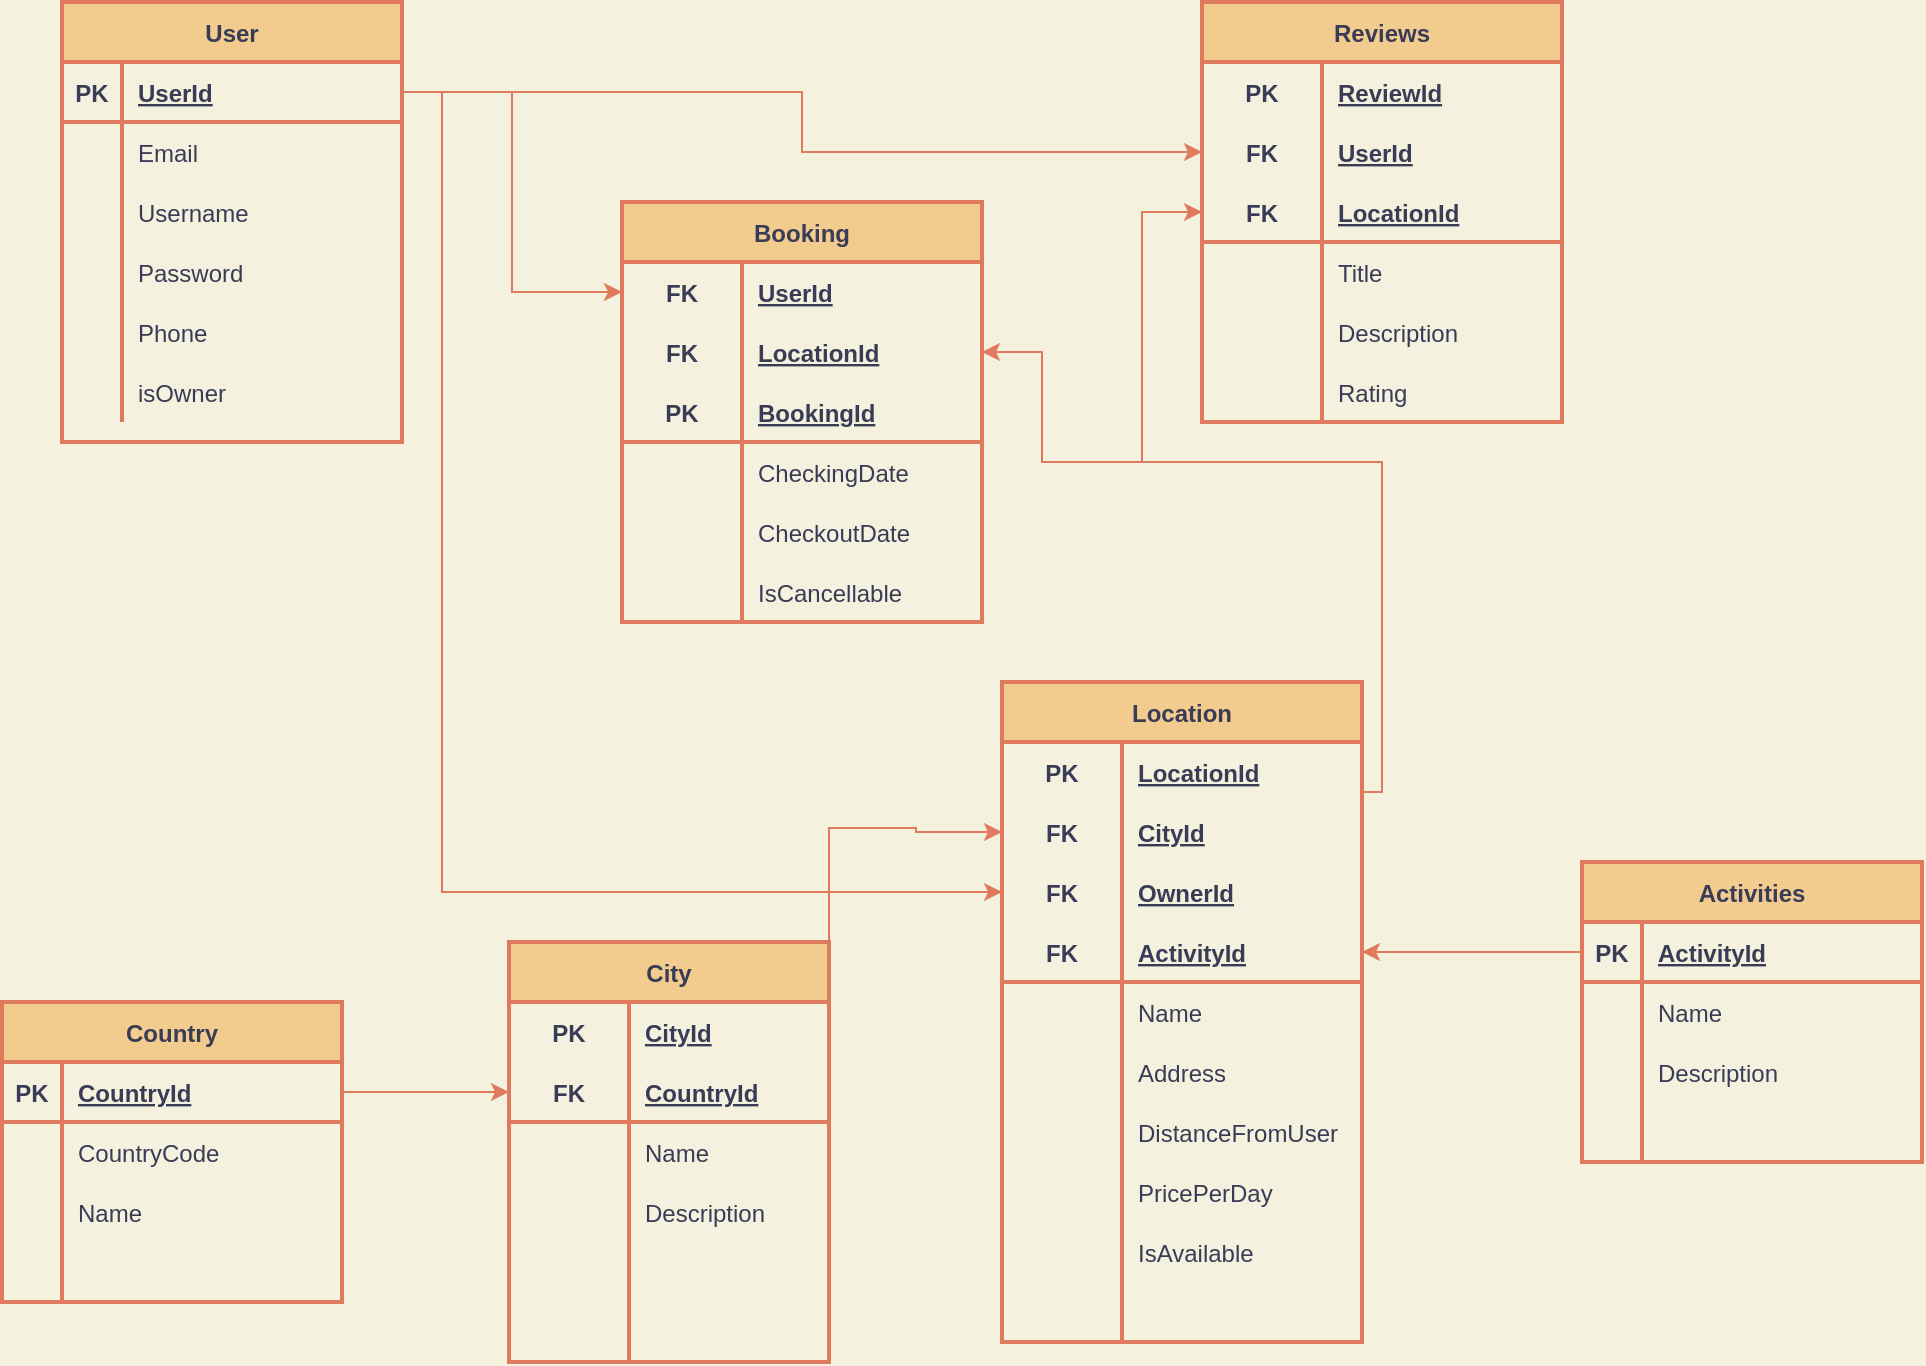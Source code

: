 <mxfile version="15.5.5" type="device"><diagram id="id-SJGSAGJhSL2EwrTsY" name="Page-1"><mxGraphModel dx="1865" dy="521" grid="1" gridSize="10" guides="1" tooltips="1" connect="1" arrows="1" fold="1" page="1" pageScale="1" pageWidth="827" pageHeight="1169" background="#F4F1DE" math="0" shadow="0"><root><mxCell id="0"/><mxCell id="1" parent="0"/><mxCell id="Z9u2jN-iR0wAuzGRjnou-183" style="edgeStyle=orthogonalEdgeStyle;rounded=0;orthogonalLoop=1;jettySize=auto;html=1;entryX=0;entryY=0.5;entryDx=0;entryDy=0;exitX=1;exitY=0.5;exitDx=0;exitDy=0;strokeColor=#E07A5F;fontColor=#393C56;labelBackgroundColor=#F4F1DE;" parent="1" source="Z9u2jN-iR0wAuzGRjnou-19" target="Z9u2jN-iR0wAuzGRjnou-35" edge="1"><mxGeometry relative="1" as="geometry"><Array as="points"><mxPoint x="400" y="85"/><mxPoint x="400" y="115"/></Array></mxGeometry></mxCell><mxCell id="Z9u2jN-iR0wAuzGRjnou-18" value="User" style="shape=table;startSize=30;container=1;collapsible=1;childLayout=tableLayout;fixedRows=1;rowLines=0;fontStyle=1;align=center;resizeLast=1;strokeColor=#E07A5F;strokeWidth=2;fillColor=#F2CC8F;fontColor=#393C56;" parent="1" vertex="1"><mxGeometry x="30" y="40" width="170" height="220" as="geometry"/></mxCell><mxCell id="Z9u2jN-iR0wAuzGRjnou-19" value="" style="shape=partialRectangle;collapsible=0;dropTarget=0;pointerEvents=0;fillColor=none;top=0;left=0;bottom=1;right=0;points=[[0,0.5],[1,0.5]];portConstraint=eastwest;strokeColor=#E07A5F;strokeWidth=2;fontColor=#393C56;" parent="Z9u2jN-iR0wAuzGRjnou-18" vertex="1"><mxGeometry y="30" width="170" height="30" as="geometry"/></mxCell><mxCell id="Z9u2jN-iR0wAuzGRjnou-20" value="PK" style="shape=partialRectangle;connectable=0;fillColor=none;top=0;left=0;bottom=0;right=0;fontStyle=1;overflow=hidden;strokeColor=#E07A5F;strokeWidth=2;fontColor=#393C56;" parent="Z9u2jN-iR0wAuzGRjnou-19" vertex="1"><mxGeometry width="30" height="30" as="geometry"><mxRectangle width="30" height="30" as="alternateBounds"/></mxGeometry></mxCell><mxCell id="Z9u2jN-iR0wAuzGRjnou-21" value="UserId" style="shape=partialRectangle;connectable=0;fillColor=none;top=0;left=0;bottom=0;right=0;align=left;spacingLeft=6;fontStyle=5;overflow=hidden;strokeColor=#E07A5F;strokeWidth=2;fontColor=#393C56;" parent="Z9u2jN-iR0wAuzGRjnou-19" vertex="1"><mxGeometry x="30" width="140" height="30" as="geometry"><mxRectangle width="140" height="30" as="alternateBounds"/></mxGeometry></mxCell><mxCell id="Z9u2jN-iR0wAuzGRjnou-22" value="" style="shape=partialRectangle;collapsible=0;dropTarget=0;pointerEvents=0;fillColor=none;top=0;left=0;bottom=0;right=0;points=[[0,0.5],[1,0.5]];portConstraint=eastwest;strokeColor=#E07A5F;strokeWidth=2;fontColor=#393C56;" parent="Z9u2jN-iR0wAuzGRjnou-18" vertex="1"><mxGeometry y="60" width="170" height="30" as="geometry"/></mxCell><mxCell id="Z9u2jN-iR0wAuzGRjnou-23" value="" style="shape=partialRectangle;connectable=0;fillColor=none;top=0;left=0;bottom=0;right=0;editable=1;overflow=hidden;strokeColor=#E07A5F;strokeWidth=2;fontColor=#393C56;" parent="Z9u2jN-iR0wAuzGRjnou-22" vertex="1"><mxGeometry width="30" height="30" as="geometry"><mxRectangle width="30" height="30" as="alternateBounds"/></mxGeometry></mxCell><mxCell id="Z9u2jN-iR0wAuzGRjnou-24" value="Email" style="shape=partialRectangle;connectable=0;fillColor=none;top=0;left=0;bottom=0;right=0;align=left;spacingLeft=6;overflow=hidden;strokeColor=#E07A5F;strokeWidth=2;fontColor=#393C56;" parent="Z9u2jN-iR0wAuzGRjnou-22" vertex="1"><mxGeometry x="30" width="140" height="30" as="geometry"><mxRectangle width="140" height="30" as="alternateBounds"/></mxGeometry></mxCell><mxCell id="Z9u2jN-iR0wAuzGRjnou-25" value="" style="shape=partialRectangle;collapsible=0;dropTarget=0;pointerEvents=0;fillColor=none;top=0;left=0;bottom=0;right=0;points=[[0,0.5],[1,0.5]];portConstraint=eastwest;strokeColor=#E07A5F;strokeWidth=2;fontColor=#393C56;" parent="Z9u2jN-iR0wAuzGRjnou-18" vertex="1"><mxGeometry y="90" width="170" height="30" as="geometry"/></mxCell><mxCell id="Z9u2jN-iR0wAuzGRjnou-26" value="" style="shape=partialRectangle;connectable=0;fillColor=none;top=0;left=0;bottom=0;right=0;editable=1;overflow=hidden;strokeColor=#E07A5F;strokeWidth=2;fontColor=#393C56;" parent="Z9u2jN-iR0wAuzGRjnou-25" vertex="1"><mxGeometry width="30" height="30" as="geometry"><mxRectangle width="30" height="30" as="alternateBounds"/></mxGeometry></mxCell><mxCell id="Z9u2jN-iR0wAuzGRjnou-27" value="Username" style="shape=partialRectangle;connectable=0;fillColor=none;top=0;left=0;bottom=0;right=0;align=left;spacingLeft=6;overflow=hidden;strokeColor=#E07A5F;strokeWidth=2;fontColor=#393C56;" parent="Z9u2jN-iR0wAuzGRjnou-25" vertex="1"><mxGeometry x="30" width="140" height="30" as="geometry"><mxRectangle width="140" height="30" as="alternateBounds"/></mxGeometry></mxCell><mxCell id="Z9u2jN-iR0wAuzGRjnou-28" value="" style="shape=partialRectangle;collapsible=0;dropTarget=0;pointerEvents=0;fillColor=none;top=0;left=0;bottom=0;right=0;points=[[0,0.5],[1,0.5]];portConstraint=eastwest;strokeColor=#E07A5F;strokeWidth=2;fontColor=#393C56;" parent="Z9u2jN-iR0wAuzGRjnou-18" vertex="1"><mxGeometry y="120" width="170" height="30" as="geometry"/></mxCell><mxCell id="Z9u2jN-iR0wAuzGRjnou-29" value="" style="shape=partialRectangle;connectable=0;fillColor=none;top=0;left=0;bottom=0;right=0;editable=1;overflow=hidden;strokeColor=#E07A5F;strokeWidth=2;fontColor=#393C56;" parent="Z9u2jN-iR0wAuzGRjnou-28" vertex="1"><mxGeometry width="30" height="30" as="geometry"><mxRectangle width="30" height="30" as="alternateBounds"/></mxGeometry></mxCell><mxCell id="Z9u2jN-iR0wAuzGRjnou-30" value="Password" style="shape=partialRectangle;connectable=0;fillColor=none;top=0;left=0;bottom=0;right=0;align=left;spacingLeft=6;overflow=hidden;strokeColor=#E07A5F;strokeWidth=2;fontColor=#393C56;" parent="Z9u2jN-iR0wAuzGRjnou-28" vertex="1"><mxGeometry x="30" width="140" height="30" as="geometry"><mxRectangle width="140" height="30" as="alternateBounds"/></mxGeometry></mxCell><mxCell id="Z9u2jN-iR0wAuzGRjnou-174" value="" style="shape=partialRectangle;collapsible=0;dropTarget=0;pointerEvents=0;fillColor=none;top=0;left=0;bottom=0;right=0;points=[[0,0.5],[1,0.5]];portConstraint=eastwest;strokeColor=#E07A5F;strokeWidth=2;fontColor=#393C56;" parent="Z9u2jN-iR0wAuzGRjnou-18" vertex="1"><mxGeometry y="150" width="170" height="30" as="geometry"/></mxCell><mxCell id="Z9u2jN-iR0wAuzGRjnou-175" value="" style="shape=partialRectangle;connectable=0;fillColor=none;top=0;left=0;bottom=0;right=0;editable=1;overflow=hidden;strokeColor=#E07A5F;strokeWidth=2;fontColor=#393C56;" parent="Z9u2jN-iR0wAuzGRjnou-174" vertex="1"><mxGeometry width="30" height="30" as="geometry"><mxRectangle width="30" height="30" as="alternateBounds"/></mxGeometry></mxCell><mxCell id="Z9u2jN-iR0wAuzGRjnou-176" value="Phone" style="shape=partialRectangle;connectable=0;fillColor=none;top=0;left=0;bottom=0;right=0;align=left;spacingLeft=6;overflow=hidden;strokeColor=#E07A5F;strokeWidth=2;fontColor=#393C56;" parent="Z9u2jN-iR0wAuzGRjnou-174" vertex="1"><mxGeometry x="30" width="140" height="30" as="geometry"><mxRectangle width="140" height="30" as="alternateBounds"/></mxGeometry></mxCell><mxCell id="Z9u2jN-iR0wAuzGRjnou-177" value="" style="shape=partialRectangle;collapsible=0;dropTarget=0;pointerEvents=0;fillColor=none;top=0;left=0;bottom=0;right=0;points=[[0,0.5],[1,0.5]];portConstraint=eastwest;strokeColor=#E07A5F;strokeWidth=2;fontColor=#393C56;" parent="Z9u2jN-iR0wAuzGRjnou-18" vertex="1"><mxGeometry y="180" width="170" height="30" as="geometry"/></mxCell><mxCell id="Z9u2jN-iR0wAuzGRjnou-178" value="" style="shape=partialRectangle;connectable=0;fillColor=none;top=0;left=0;bottom=0;right=0;editable=1;overflow=hidden;strokeColor=#E07A5F;strokeWidth=2;fontColor=#393C56;" parent="Z9u2jN-iR0wAuzGRjnou-177" vertex="1"><mxGeometry width="30" height="30" as="geometry"><mxRectangle width="30" height="30" as="alternateBounds"/></mxGeometry></mxCell><mxCell id="Z9u2jN-iR0wAuzGRjnou-179" value="isOwner" style="shape=partialRectangle;connectable=0;fillColor=none;top=0;left=0;bottom=0;right=0;align=left;spacingLeft=6;overflow=hidden;strokeColor=#E07A5F;strokeWidth=2;fontColor=#393C56;" parent="Z9u2jN-iR0wAuzGRjnou-177" vertex="1"><mxGeometry x="30" width="140" height="30" as="geometry"><mxRectangle width="140" height="30" as="alternateBounds"/></mxGeometry></mxCell><mxCell id="Z9u2jN-iR0wAuzGRjnou-31" value="Reviews" style="shape=table;startSize=30;container=1;collapsible=1;childLayout=tableLayout;fixedRows=1;rowLines=0;fontStyle=1;align=center;resizeLast=1;strokeColor=#E07A5F;strokeWidth=2;fillColor=#F2CC8F;fontColor=#393C56;" parent="1" vertex="1"><mxGeometry x="600" y="40" width="180" height="210" as="geometry"/></mxCell><mxCell id="Z9u2jN-iR0wAuzGRjnou-32" value="" style="shape=partialRectangle;collapsible=0;dropTarget=0;pointerEvents=0;fillColor=none;top=0;left=0;bottom=0;right=0;points=[[0,0.5],[1,0.5]];portConstraint=eastwest;strokeColor=#E07A5F;strokeWidth=2;fontColor=#393C56;" parent="Z9u2jN-iR0wAuzGRjnou-31" vertex="1"><mxGeometry y="30" width="180" height="30" as="geometry"/></mxCell><mxCell id="Z9u2jN-iR0wAuzGRjnou-33" value="PK" style="shape=partialRectangle;connectable=0;fillColor=none;top=0;left=0;bottom=0;right=0;fontStyle=1;overflow=hidden;strokeColor=#E07A5F;strokeWidth=2;fontColor=#393C56;" parent="Z9u2jN-iR0wAuzGRjnou-32" vertex="1"><mxGeometry width="60" height="30" as="geometry"><mxRectangle width="60" height="30" as="alternateBounds"/></mxGeometry></mxCell><mxCell id="Z9u2jN-iR0wAuzGRjnou-34" value="ReviewId" style="shape=partialRectangle;connectable=0;fillColor=none;top=0;left=0;bottom=0;right=0;align=left;spacingLeft=6;fontStyle=5;overflow=hidden;strokeColor=#E07A5F;strokeWidth=2;fontColor=#393C56;" parent="Z9u2jN-iR0wAuzGRjnou-32" vertex="1"><mxGeometry x="60" width="120" height="30" as="geometry"><mxRectangle width="120" height="30" as="alternateBounds"/></mxGeometry></mxCell><mxCell id="Z9u2jN-iR0wAuzGRjnou-35" value="" style="shape=partialRectangle;collapsible=0;dropTarget=0;pointerEvents=0;fillColor=none;top=0;left=0;bottom=1;right=0;points=[[0,0.5],[1,0.5]];portConstraint=eastwest;strokeColor=none;strokeWidth=2;fontColor=#393C56;" parent="Z9u2jN-iR0wAuzGRjnou-31" vertex="1"><mxGeometry y="60" width="180" height="30" as="geometry"/></mxCell><mxCell id="Z9u2jN-iR0wAuzGRjnou-36" value="FK" style="shape=partialRectangle;connectable=0;fillColor=none;top=0;left=0;bottom=0;right=0;fontStyle=1;overflow=hidden;strokeColor=none;strokeWidth=2;fontColor=#393C56;" parent="Z9u2jN-iR0wAuzGRjnou-35" vertex="1"><mxGeometry width="60" height="30" as="geometry"><mxRectangle width="60" height="30" as="alternateBounds"/></mxGeometry></mxCell><mxCell id="Z9u2jN-iR0wAuzGRjnou-37" value="UserId" style="shape=partialRectangle;connectable=0;fillColor=none;top=0;left=0;bottom=0;right=0;align=left;spacingLeft=6;fontStyle=5;overflow=hidden;strokeColor=none;strokeWidth=2;fontColor=#393C56;" parent="Z9u2jN-iR0wAuzGRjnou-35" vertex="1"><mxGeometry x="60" width="120" height="30" as="geometry"><mxRectangle width="120" height="30" as="alternateBounds"/></mxGeometry></mxCell><mxCell id="Z9u2jN-iR0wAuzGRjnou-117" value="" style="shape=partialRectangle;collapsible=0;dropTarget=0;pointerEvents=0;fillColor=none;top=0;left=0;bottom=1;right=0;points=[[0,0.5],[1,0.5]];portConstraint=eastwest;strokeColor=#E07A5F;strokeWidth=2;fontColor=#393C56;" parent="Z9u2jN-iR0wAuzGRjnou-31" vertex="1"><mxGeometry y="90" width="180" height="30" as="geometry"/></mxCell><mxCell id="Z9u2jN-iR0wAuzGRjnou-118" value="FK" style="shape=partialRectangle;connectable=0;fillColor=none;top=0;left=0;bottom=0;right=0;fontStyle=1;overflow=hidden;strokeColor=none;strokeWidth=2;fontColor=#393C56;" parent="Z9u2jN-iR0wAuzGRjnou-117" vertex="1"><mxGeometry width="60" height="30" as="geometry"><mxRectangle width="60" height="30" as="alternateBounds"/></mxGeometry></mxCell><mxCell id="Z9u2jN-iR0wAuzGRjnou-119" value="LocationId" style="shape=partialRectangle;connectable=0;fillColor=none;top=0;left=0;bottom=0;right=0;align=left;spacingLeft=6;fontStyle=5;overflow=hidden;strokeColor=none;strokeWidth=2;fontColor=#393C56;" parent="Z9u2jN-iR0wAuzGRjnou-117" vertex="1"><mxGeometry x="60" width="120" height="30" as="geometry"><mxRectangle width="120" height="30" as="alternateBounds"/></mxGeometry></mxCell><mxCell id="Z9u2jN-iR0wAuzGRjnou-38" value="" style="shape=partialRectangle;collapsible=0;dropTarget=0;pointerEvents=0;fillColor=none;top=0;left=0;bottom=0;right=0;points=[[0,0.5],[1,0.5]];portConstraint=eastwest;strokeColor=#E07A5F;strokeWidth=2;fontColor=#393C56;" parent="Z9u2jN-iR0wAuzGRjnou-31" vertex="1"><mxGeometry y="120" width="180" height="30" as="geometry"/></mxCell><mxCell id="Z9u2jN-iR0wAuzGRjnou-39" value="" style="shape=partialRectangle;connectable=0;fillColor=none;top=0;left=0;bottom=0;right=0;editable=1;overflow=hidden;strokeColor=#E07A5F;strokeWidth=2;fontColor=#393C56;" parent="Z9u2jN-iR0wAuzGRjnou-38" vertex="1"><mxGeometry width="60" height="30" as="geometry"><mxRectangle width="60" height="30" as="alternateBounds"/></mxGeometry></mxCell><mxCell id="Z9u2jN-iR0wAuzGRjnou-40" value="Title" style="shape=partialRectangle;connectable=0;fillColor=none;top=0;left=0;bottom=0;right=0;align=left;spacingLeft=6;overflow=hidden;strokeColor=#E07A5F;strokeWidth=2;fontColor=#393C56;" parent="Z9u2jN-iR0wAuzGRjnou-38" vertex="1"><mxGeometry x="60" width="120" height="30" as="geometry"><mxRectangle width="120" height="30" as="alternateBounds"/></mxGeometry></mxCell><mxCell id="Z9u2jN-iR0wAuzGRjnou-41" value="" style="shape=partialRectangle;collapsible=0;dropTarget=0;pointerEvents=0;fillColor=none;top=0;left=0;bottom=0;right=0;points=[[0,0.5],[1,0.5]];portConstraint=eastwest;strokeColor=#E07A5F;strokeWidth=2;fontColor=#393C56;" parent="Z9u2jN-iR0wAuzGRjnou-31" vertex="1"><mxGeometry y="150" width="180" height="30" as="geometry"/></mxCell><mxCell id="Z9u2jN-iR0wAuzGRjnou-42" value="" style="shape=partialRectangle;connectable=0;fillColor=none;top=0;left=0;bottom=0;right=0;editable=1;overflow=hidden;strokeColor=#E07A5F;strokeWidth=2;fontColor=#393C56;" parent="Z9u2jN-iR0wAuzGRjnou-41" vertex="1"><mxGeometry width="60" height="30" as="geometry"><mxRectangle width="60" height="30" as="alternateBounds"/></mxGeometry></mxCell><mxCell id="Z9u2jN-iR0wAuzGRjnou-43" value="Description" style="shape=partialRectangle;connectable=0;fillColor=none;top=0;left=0;bottom=0;right=0;align=left;spacingLeft=6;overflow=hidden;strokeColor=#E07A5F;strokeWidth=2;fontColor=#393C56;" parent="Z9u2jN-iR0wAuzGRjnou-41" vertex="1"><mxGeometry x="60" width="120" height="30" as="geometry"><mxRectangle width="120" height="30" as="alternateBounds"/></mxGeometry></mxCell><mxCell id="Z9u2jN-iR0wAuzGRjnou-48" value="" style="shape=partialRectangle;collapsible=0;dropTarget=0;pointerEvents=0;fillColor=none;top=0;left=0;bottom=0;right=0;points=[[0,0.5],[1,0.5]];portConstraint=eastwest;strokeColor=#E07A5F;strokeWidth=2;fontColor=#393C56;" parent="Z9u2jN-iR0wAuzGRjnou-31" vertex="1"><mxGeometry y="180" width="180" height="30" as="geometry"/></mxCell><mxCell id="Z9u2jN-iR0wAuzGRjnou-49" value="" style="shape=partialRectangle;connectable=0;fillColor=none;top=0;left=0;bottom=0;right=0;editable=1;overflow=hidden;strokeColor=#E07A5F;strokeWidth=2;fontColor=#393C56;" parent="Z9u2jN-iR0wAuzGRjnou-48" vertex="1"><mxGeometry width="60" height="30" as="geometry"><mxRectangle width="60" height="30" as="alternateBounds"/></mxGeometry></mxCell><mxCell id="Z9u2jN-iR0wAuzGRjnou-50" value="Rating" style="shape=partialRectangle;connectable=0;fillColor=none;top=0;left=0;bottom=0;right=0;align=left;spacingLeft=6;overflow=hidden;strokeColor=#E07A5F;strokeWidth=2;fontColor=#393C56;" parent="Z9u2jN-iR0wAuzGRjnou-48" vertex="1"><mxGeometry x="60" width="120" height="30" as="geometry"><mxRectangle width="120" height="30" as="alternateBounds"/></mxGeometry></mxCell><mxCell id="Z9u2jN-iR0wAuzGRjnou-51" value="Country" style="shape=table;startSize=30;container=1;collapsible=1;childLayout=tableLayout;fixedRows=1;rowLines=0;fontStyle=1;align=center;resizeLast=1;strokeColor=#E07A5F;strokeWidth=2;fillColor=#F2CC8F;fontColor=#393C56;" parent="1" vertex="1"><mxGeometry y="540" width="170" height="150" as="geometry"/></mxCell><mxCell id="Z9u2jN-iR0wAuzGRjnou-52" value="" style="shape=partialRectangle;collapsible=0;dropTarget=0;pointerEvents=0;fillColor=none;top=0;left=0;bottom=1;right=0;points=[[0,0.5],[1,0.5]];portConstraint=eastwest;strokeColor=#E07A5F;strokeWidth=2;fontColor=#393C56;" parent="Z9u2jN-iR0wAuzGRjnou-51" vertex="1"><mxGeometry y="30" width="170" height="30" as="geometry"/></mxCell><mxCell id="Z9u2jN-iR0wAuzGRjnou-53" value="PK" style="shape=partialRectangle;connectable=0;fillColor=none;top=0;left=0;bottom=0;right=0;fontStyle=1;overflow=hidden;strokeColor=#E07A5F;strokeWidth=2;fontColor=#393C56;" parent="Z9u2jN-iR0wAuzGRjnou-52" vertex="1"><mxGeometry width="30" height="30" as="geometry"><mxRectangle width="30" height="30" as="alternateBounds"/></mxGeometry></mxCell><mxCell id="Z9u2jN-iR0wAuzGRjnou-54" value="CountryId" style="shape=partialRectangle;connectable=0;fillColor=none;top=0;left=0;bottom=0;right=0;align=left;spacingLeft=6;fontStyle=5;overflow=hidden;strokeColor=#E07A5F;strokeWidth=2;fontColor=#393C56;" parent="Z9u2jN-iR0wAuzGRjnou-52" vertex="1"><mxGeometry x="30" width="140" height="30" as="geometry"><mxRectangle width="140" height="30" as="alternateBounds"/></mxGeometry></mxCell><mxCell id="Z9u2jN-iR0wAuzGRjnou-55" value="" style="shape=partialRectangle;collapsible=0;dropTarget=0;pointerEvents=0;fillColor=none;top=0;left=0;bottom=0;right=0;points=[[0,0.5],[1,0.5]];portConstraint=eastwest;strokeColor=#E07A5F;strokeWidth=2;fontColor=#393C56;" parent="Z9u2jN-iR0wAuzGRjnou-51" vertex="1"><mxGeometry y="60" width="170" height="30" as="geometry"/></mxCell><mxCell id="Z9u2jN-iR0wAuzGRjnou-56" value="" style="shape=partialRectangle;connectable=0;fillColor=none;top=0;left=0;bottom=0;right=0;editable=1;overflow=hidden;strokeColor=#E07A5F;strokeWidth=2;fontColor=#393C56;" parent="Z9u2jN-iR0wAuzGRjnou-55" vertex="1"><mxGeometry width="30" height="30" as="geometry"><mxRectangle width="30" height="30" as="alternateBounds"/></mxGeometry></mxCell><mxCell id="Z9u2jN-iR0wAuzGRjnou-57" value="CountryCode" style="shape=partialRectangle;connectable=0;fillColor=none;top=0;left=0;bottom=0;right=0;align=left;spacingLeft=6;overflow=hidden;strokeColor=#E07A5F;strokeWidth=2;fontColor=#393C56;" parent="Z9u2jN-iR0wAuzGRjnou-55" vertex="1"><mxGeometry x="30" width="140" height="30" as="geometry"><mxRectangle width="140" height="30" as="alternateBounds"/></mxGeometry></mxCell><mxCell id="Z9u2jN-iR0wAuzGRjnou-58" value="" style="shape=partialRectangle;collapsible=0;dropTarget=0;pointerEvents=0;fillColor=none;top=0;left=0;bottom=0;right=0;points=[[0,0.5],[1,0.5]];portConstraint=eastwest;strokeColor=#E07A5F;strokeWidth=2;fontColor=#393C56;" parent="Z9u2jN-iR0wAuzGRjnou-51" vertex="1"><mxGeometry y="90" width="170" height="30" as="geometry"/></mxCell><mxCell id="Z9u2jN-iR0wAuzGRjnou-59" value="" style="shape=partialRectangle;connectable=0;fillColor=none;top=0;left=0;bottom=0;right=0;editable=1;overflow=hidden;strokeColor=#E07A5F;strokeWidth=2;fontColor=#393C56;" parent="Z9u2jN-iR0wAuzGRjnou-58" vertex="1"><mxGeometry width="30" height="30" as="geometry"><mxRectangle width="30" height="30" as="alternateBounds"/></mxGeometry></mxCell><mxCell id="Z9u2jN-iR0wAuzGRjnou-60" value="Name" style="shape=partialRectangle;connectable=0;fillColor=none;top=0;left=0;bottom=0;right=0;align=left;spacingLeft=6;overflow=hidden;strokeColor=#E07A5F;strokeWidth=2;fontColor=#393C56;" parent="Z9u2jN-iR0wAuzGRjnou-58" vertex="1"><mxGeometry x="30" width="140" height="30" as="geometry"><mxRectangle width="140" height="30" as="alternateBounds"/></mxGeometry></mxCell><mxCell id="Z9u2jN-iR0wAuzGRjnou-61" value="" style="shape=partialRectangle;collapsible=0;dropTarget=0;pointerEvents=0;fillColor=none;top=0;left=0;bottom=0;right=0;points=[[0,0.5],[1,0.5]];portConstraint=eastwest;strokeColor=#E07A5F;strokeWidth=2;fontColor=#393C56;" parent="Z9u2jN-iR0wAuzGRjnou-51" vertex="1"><mxGeometry y="120" width="170" height="30" as="geometry"/></mxCell><mxCell id="Z9u2jN-iR0wAuzGRjnou-62" value="" style="shape=partialRectangle;connectable=0;fillColor=none;top=0;left=0;bottom=0;right=0;editable=1;overflow=hidden;strokeColor=#E07A5F;strokeWidth=2;fontColor=#393C56;" parent="Z9u2jN-iR0wAuzGRjnou-61" vertex="1"><mxGeometry width="30" height="30" as="geometry"><mxRectangle width="30" height="30" as="alternateBounds"/></mxGeometry></mxCell><mxCell id="Z9u2jN-iR0wAuzGRjnou-63" value="" style="shape=partialRectangle;connectable=0;fillColor=none;top=0;left=0;bottom=0;right=0;align=left;spacingLeft=6;overflow=hidden;strokeColor=#E07A5F;strokeWidth=2;fontColor=#393C56;" parent="Z9u2jN-iR0wAuzGRjnou-61" vertex="1"><mxGeometry x="30" width="140" height="30" as="geometry"><mxRectangle width="140" height="30" as="alternateBounds"/></mxGeometry></mxCell><mxCell id="Z9u2jN-iR0wAuzGRjnou-185" style="edgeStyle=orthogonalEdgeStyle;rounded=0;orthogonalLoop=1;jettySize=auto;html=1;entryX=0;entryY=0.5;entryDx=0;entryDy=0;exitX=1;exitY=0.25;exitDx=0;exitDy=0;strokeColor=#E07A5F;fontColor=#393C56;labelBackgroundColor=#F4F1DE;" parent="1" source="Z9u2jN-iR0wAuzGRjnou-77" target="Z9u2jN-iR0wAuzGRjnou-98" edge="1"><mxGeometry relative="1" as="geometry"><Array as="points"><mxPoint x="457" y="453"/><mxPoint x="457" y="455"/></Array></mxGeometry></mxCell><mxCell id="Z9u2jN-iR0wAuzGRjnou-77" value="City" style="shape=table;startSize=30;container=1;collapsible=1;childLayout=tableLayout;fixedRows=1;rowLines=0;fontStyle=1;align=center;resizeLast=1;strokeColor=#E07A5F;strokeWidth=2;fillColor=#F2CC8F;fontColor=#393C56;" parent="1" vertex="1"><mxGeometry x="253.5" y="510" width="160" height="210" as="geometry"/></mxCell><mxCell id="Z9u2jN-iR0wAuzGRjnou-78" value="" style="shape=partialRectangle;collapsible=0;dropTarget=0;pointerEvents=0;fillColor=none;top=0;left=0;bottom=0;right=0;points=[[0,0.5],[1,0.5]];portConstraint=eastwest;strokeColor=#E07A5F;strokeWidth=2;fontColor=#393C56;" parent="Z9u2jN-iR0wAuzGRjnou-77" vertex="1"><mxGeometry y="30" width="160" height="30" as="geometry"/></mxCell><mxCell id="Z9u2jN-iR0wAuzGRjnou-79" value="PK" style="shape=partialRectangle;connectable=0;fillColor=none;top=0;left=0;bottom=0;right=0;fontStyle=1;overflow=hidden;strokeColor=#E07A5F;strokeWidth=2;fontColor=#393C56;" parent="Z9u2jN-iR0wAuzGRjnou-78" vertex="1"><mxGeometry width="60" height="30" as="geometry"><mxRectangle width="60" height="30" as="alternateBounds"/></mxGeometry></mxCell><mxCell id="Z9u2jN-iR0wAuzGRjnou-80" value="CityId" style="shape=partialRectangle;connectable=0;fillColor=none;top=0;left=0;bottom=0;right=0;align=left;spacingLeft=6;fontStyle=5;overflow=hidden;strokeColor=#E07A5F;strokeWidth=2;fontColor=#393C56;" parent="Z9u2jN-iR0wAuzGRjnou-78" vertex="1"><mxGeometry x="60" width="100" height="30" as="geometry"><mxRectangle width="100" height="30" as="alternateBounds"/></mxGeometry></mxCell><mxCell id="Z9u2jN-iR0wAuzGRjnou-81" value="" style="shape=partialRectangle;collapsible=0;dropTarget=0;pointerEvents=0;fillColor=none;top=0;left=0;bottom=1;right=0;points=[[0,0.5],[1,0.5]];portConstraint=eastwest;strokeColor=#E07A5F;strokeWidth=2;fontColor=#393C56;" parent="Z9u2jN-iR0wAuzGRjnou-77" vertex="1"><mxGeometry y="60" width="160" height="30" as="geometry"/></mxCell><mxCell id="Z9u2jN-iR0wAuzGRjnou-82" value="FK" style="shape=partialRectangle;connectable=0;fillColor=none;top=0;left=0;bottom=0;right=0;fontStyle=1;overflow=hidden;strokeColor=#E07A5F;strokeWidth=2;fontColor=#393C56;" parent="Z9u2jN-iR0wAuzGRjnou-81" vertex="1"><mxGeometry width="60" height="30" as="geometry"><mxRectangle width="60" height="30" as="alternateBounds"/></mxGeometry></mxCell><mxCell id="Z9u2jN-iR0wAuzGRjnou-83" value="CountryId" style="shape=partialRectangle;connectable=0;fillColor=none;top=0;left=0;bottom=0;right=0;align=left;spacingLeft=6;fontStyle=5;overflow=hidden;strokeColor=#E07A5F;strokeWidth=2;fontColor=#393C56;" parent="Z9u2jN-iR0wAuzGRjnou-81" vertex="1"><mxGeometry x="60" width="100" height="30" as="geometry"><mxRectangle width="100" height="30" as="alternateBounds"/></mxGeometry></mxCell><mxCell id="Z9u2jN-iR0wAuzGRjnou-84" value="" style="shape=partialRectangle;collapsible=0;dropTarget=0;pointerEvents=0;fillColor=none;top=0;left=0;bottom=0;right=0;points=[[0,0.5],[1,0.5]];portConstraint=eastwest;strokeColor=#E07A5F;strokeWidth=2;fontColor=#393C56;" parent="Z9u2jN-iR0wAuzGRjnou-77" vertex="1"><mxGeometry y="90" width="160" height="30" as="geometry"/></mxCell><mxCell id="Z9u2jN-iR0wAuzGRjnou-85" value="" style="shape=partialRectangle;connectable=0;fillColor=none;top=0;left=0;bottom=0;right=0;editable=1;overflow=hidden;strokeColor=#E07A5F;strokeWidth=2;fontColor=#393C56;" parent="Z9u2jN-iR0wAuzGRjnou-84" vertex="1"><mxGeometry width="60" height="30" as="geometry"><mxRectangle width="60" height="30" as="alternateBounds"/></mxGeometry></mxCell><mxCell id="Z9u2jN-iR0wAuzGRjnou-86" value="Name" style="shape=partialRectangle;connectable=0;fillColor=none;top=0;left=0;bottom=0;right=0;align=left;spacingLeft=6;overflow=hidden;strokeColor=#E07A5F;strokeWidth=2;fontColor=#393C56;" parent="Z9u2jN-iR0wAuzGRjnou-84" vertex="1"><mxGeometry x="60" width="100" height="30" as="geometry"><mxRectangle width="100" height="30" as="alternateBounds"/></mxGeometry></mxCell><mxCell id="Z9u2jN-iR0wAuzGRjnou-87" value="" style="shape=partialRectangle;collapsible=0;dropTarget=0;pointerEvents=0;fillColor=none;top=0;left=0;bottom=0;right=0;points=[[0,0.5],[1,0.5]];portConstraint=eastwest;strokeColor=#E07A5F;strokeWidth=2;fontColor=#393C56;" parent="Z9u2jN-iR0wAuzGRjnou-77" vertex="1"><mxGeometry y="120" width="160" height="30" as="geometry"/></mxCell><mxCell id="Z9u2jN-iR0wAuzGRjnou-88" value="" style="shape=partialRectangle;connectable=0;fillColor=none;top=0;left=0;bottom=0;right=0;editable=1;overflow=hidden;strokeColor=#E07A5F;strokeWidth=2;fontColor=#393C56;" parent="Z9u2jN-iR0wAuzGRjnou-87" vertex="1"><mxGeometry width="60" height="30" as="geometry"><mxRectangle width="60" height="30" as="alternateBounds"/></mxGeometry></mxCell><mxCell id="Z9u2jN-iR0wAuzGRjnou-89" value="Description" style="shape=partialRectangle;connectable=0;fillColor=none;top=0;left=0;bottom=0;right=0;align=left;spacingLeft=6;overflow=hidden;strokeColor=#E07A5F;strokeWidth=2;fontColor=#393C56;" parent="Z9u2jN-iR0wAuzGRjnou-87" vertex="1"><mxGeometry x="60" width="100" height="30" as="geometry"><mxRectangle width="100" height="30" as="alternateBounds"/></mxGeometry></mxCell><mxCell id="Z9u2jN-iR0wAuzGRjnou-210" value="" style="shape=partialRectangle;collapsible=0;dropTarget=0;pointerEvents=0;fillColor=none;top=0;left=0;bottom=0;right=0;points=[[0,0.5],[1,0.5]];portConstraint=eastwest;strokeColor=#E07A5F;strokeWidth=2;fontColor=#393C56;" parent="Z9u2jN-iR0wAuzGRjnou-77" vertex="1"><mxGeometry y="150" width="160" height="30" as="geometry"/></mxCell><mxCell id="Z9u2jN-iR0wAuzGRjnou-211" value="" style="shape=partialRectangle;connectable=0;fillColor=none;top=0;left=0;bottom=0;right=0;editable=1;overflow=hidden;strokeColor=#E07A5F;strokeWidth=2;fontColor=#393C56;" parent="Z9u2jN-iR0wAuzGRjnou-210" vertex="1"><mxGeometry width="60" height="30" as="geometry"><mxRectangle width="60" height="30" as="alternateBounds"/></mxGeometry></mxCell><mxCell id="Z9u2jN-iR0wAuzGRjnou-212" value="" style="shape=partialRectangle;connectable=0;fillColor=none;top=0;left=0;bottom=0;right=0;align=left;spacingLeft=6;overflow=hidden;strokeColor=#E07A5F;strokeWidth=2;fontColor=#393C56;" parent="Z9u2jN-iR0wAuzGRjnou-210" vertex="1"><mxGeometry x="60" width="100" height="30" as="geometry"><mxRectangle width="100" height="30" as="alternateBounds"/></mxGeometry></mxCell><mxCell id="Z9u2jN-iR0wAuzGRjnou-90" value="" style="shape=partialRectangle;collapsible=0;dropTarget=0;pointerEvents=0;fillColor=none;top=0;left=0;bottom=0;right=0;points=[[0,0.5],[1,0.5]];portConstraint=eastwest;strokeColor=#E07A5F;strokeWidth=2;fontColor=#393C56;" parent="Z9u2jN-iR0wAuzGRjnou-77" vertex="1"><mxGeometry y="180" width="160" height="30" as="geometry"/></mxCell><mxCell id="Z9u2jN-iR0wAuzGRjnou-91" value="" style="shape=partialRectangle;connectable=0;fillColor=none;top=0;left=0;bottom=0;right=0;editable=1;overflow=hidden;strokeColor=#E07A5F;strokeWidth=2;fontColor=#393C56;" parent="Z9u2jN-iR0wAuzGRjnou-90" vertex="1"><mxGeometry width="60" height="30" as="geometry"><mxRectangle width="60" height="30" as="alternateBounds"/></mxGeometry></mxCell><mxCell id="Z9u2jN-iR0wAuzGRjnou-92" value="" style="shape=partialRectangle;connectable=0;fillColor=none;top=0;left=0;bottom=0;right=0;align=left;spacingLeft=6;overflow=hidden;strokeColor=#E07A5F;strokeWidth=2;fontColor=#393C56;" parent="Z9u2jN-iR0wAuzGRjnou-90" vertex="1"><mxGeometry x="60" width="100" height="30" as="geometry"><mxRectangle width="100" height="30" as="alternateBounds"/></mxGeometry></mxCell><mxCell id="Z9u2jN-iR0wAuzGRjnou-189" style="edgeStyle=orthogonalEdgeStyle;rounded=0;orthogonalLoop=1;jettySize=auto;html=1;entryX=1;entryY=0.5;entryDx=0;entryDy=0;exitX=1;exitY=0.5;exitDx=0;exitDy=0;strokeColor=#E07A5F;fontColor=#393C56;labelBackgroundColor=#F4F1DE;" parent="1" source="Z9u2jN-iR0wAuzGRjnou-95" target="Z9u2jN-iR0wAuzGRjnou-143" edge="1"><mxGeometry relative="1" as="geometry"><mxPoint x="580" y="390" as="sourcePoint"/><Array as="points"><mxPoint x="690" y="435"/><mxPoint x="690" y="270"/><mxPoint x="520" y="270"/><mxPoint x="520" y="215"/></Array></mxGeometry></mxCell><mxCell id="Z9u2jN-iR0wAuzGRjnou-94" value="Location" style="shape=table;startSize=30;container=1;collapsible=1;childLayout=tableLayout;fixedRows=1;rowLines=0;fontStyle=1;align=center;resizeLast=1;strokeColor=#E07A5F;strokeWidth=2;fillColor=#F2CC8F;fontColor=#393C56;" parent="1" vertex="1"><mxGeometry x="500" y="380" width="180" height="330" as="geometry"/></mxCell><mxCell id="Z9u2jN-iR0wAuzGRjnou-95" value="" style="shape=partialRectangle;collapsible=0;dropTarget=0;pointerEvents=0;fillColor=none;top=0;left=0;bottom=0;right=0;points=[[0,0.5],[1,0.5]];portConstraint=eastwest;strokeColor=#E07A5F;strokeWidth=2;fontColor=#393C56;" parent="Z9u2jN-iR0wAuzGRjnou-94" vertex="1"><mxGeometry y="30" width="180" height="30" as="geometry"/></mxCell><mxCell id="Z9u2jN-iR0wAuzGRjnou-96" value="PK" style="shape=partialRectangle;connectable=0;fillColor=none;top=0;left=0;bottom=0;right=0;fontStyle=1;overflow=hidden;strokeColor=none;strokeWidth=2;fontColor=#393C56;" parent="Z9u2jN-iR0wAuzGRjnou-95" vertex="1"><mxGeometry width="60" height="30" as="geometry"><mxRectangle width="60" height="30" as="alternateBounds"/></mxGeometry></mxCell><mxCell id="Z9u2jN-iR0wAuzGRjnou-97" value="LocationId" style="shape=partialRectangle;connectable=0;fillColor=none;top=0;left=0;bottom=0;right=0;align=left;spacingLeft=6;fontStyle=5;overflow=hidden;strokeColor=none;strokeWidth=2;fontColor=#393C56;" parent="Z9u2jN-iR0wAuzGRjnou-95" vertex="1"><mxGeometry x="60" width="120" height="30" as="geometry"><mxRectangle width="120" height="30" as="alternateBounds"/></mxGeometry></mxCell><mxCell id="Z9u2jN-iR0wAuzGRjnou-98" value="" style="shape=partialRectangle;collapsible=0;dropTarget=0;pointerEvents=0;fillColor=none;top=0;left=0;bottom=1;right=0;points=[[0,0.5],[1,0.5]];portConstraint=eastwest;strokeColor=none;strokeWidth=2;fontColor=#393C56;" parent="Z9u2jN-iR0wAuzGRjnou-94" vertex="1"><mxGeometry y="60" width="180" height="30" as="geometry"/></mxCell><mxCell id="Z9u2jN-iR0wAuzGRjnou-99" value="FK" style="shape=partialRectangle;connectable=0;fillColor=none;top=0;left=0;bottom=0;right=0;fontStyle=1;overflow=hidden;strokeColor=none;strokeWidth=2;fontColor=#393C56;" parent="Z9u2jN-iR0wAuzGRjnou-98" vertex="1"><mxGeometry width="60" height="30" as="geometry"><mxRectangle width="60" height="30" as="alternateBounds"/></mxGeometry></mxCell><mxCell id="Z9u2jN-iR0wAuzGRjnou-100" value="CityId" style="shape=partialRectangle;connectable=0;fillColor=none;top=0;left=0;bottom=0;right=0;align=left;spacingLeft=6;fontStyle=5;overflow=hidden;strokeColor=none;strokeWidth=0;fontColor=#393C56;" parent="Z9u2jN-iR0wAuzGRjnou-98" vertex="1"><mxGeometry x="60" width="120" height="30" as="geometry"><mxRectangle width="120" height="30" as="alternateBounds"/></mxGeometry></mxCell><mxCell id="Z9u2jN-iR0wAuzGRjnou-113" value="" style="shape=partialRectangle;collapsible=0;dropTarget=0;pointerEvents=0;fillColor=none;top=0;left=0;bottom=1;right=0;points=[[0,0.5],[1,0.5]];portConstraint=eastwest;strokeColor=none;strokeWidth=2;fontColor=#393C56;" parent="Z9u2jN-iR0wAuzGRjnou-94" vertex="1"><mxGeometry y="90" width="180" height="30" as="geometry"/></mxCell><mxCell id="Z9u2jN-iR0wAuzGRjnou-114" value="FK" style="shape=partialRectangle;connectable=0;fillColor=none;top=0;left=0;bottom=0;right=0;fontStyle=1;overflow=hidden;strokeColor=none;strokeWidth=0;fontColor=#393C56;" parent="Z9u2jN-iR0wAuzGRjnou-113" vertex="1"><mxGeometry width="60" height="30" as="geometry"><mxRectangle width="60" height="30" as="alternateBounds"/></mxGeometry></mxCell><mxCell id="Z9u2jN-iR0wAuzGRjnou-115" value="OwnerId" style="shape=partialRectangle;connectable=0;fillColor=none;top=0;left=0;bottom=0;right=0;align=left;spacingLeft=6;fontStyle=5;overflow=hidden;strokeColor=none;strokeWidth=0;fontColor=#393C56;" parent="Z9u2jN-iR0wAuzGRjnou-113" vertex="1"><mxGeometry x="60" width="120" height="30" as="geometry"><mxRectangle width="120" height="30" as="alternateBounds"/></mxGeometry></mxCell><mxCell id="Z9u2jN-iR0wAuzGRjnou-194" value="" style="shape=partialRectangle;collapsible=0;dropTarget=0;pointerEvents=0;fillColor=none;top=0;left=0;bottom=1;right=0;points=[[0,0.5],[1,0.5]];portConstraint=eastwest;strokeColor=#E07A5F;strokeWidth=2;fontColor=#393C56;" parent="Z9u2jN-iR0wAuzGRjnou-94" vertex="1"><mxGeometry y="120" width="180" height="30" as="geometry"/></mxCell><mxCell id="Z9u2jN-iR0wAuzGRjnou-195" value="FK" style="shape=partialRectangle;connectable=0;fillColor=none;top=0;left=0;bottom=0;right=0;fontStyle=1;overflow=hidden;strokeColor=none;strokeWidth=0;fontColor=#393C56;" parent="Z9u2jN-iR0wAuzGRjnou-194" vertex="1"><mxGeometry width="60" height="30" as="geometry"><mxRectangle width="60" height="30" as="alternateBounds"/></mxGeometry></mxCell><mxCell id="Z9u2jN-iR0wAuzGRjnou-196" value="ActivityId" style="shape=partialRectangle;connectable=0;fillColor=none;top=0;left=0;bottom=0;right=0;align=left;spacingLeft=6;fontStyle=5;overflow=hidden;strokeColor=none;strokeWidth=0;fontColor=#393C56;" parent="Z9u2jN-iR0wAuzGRjnou-194" vertex="1"><mxGeometry x="60" width="120" height="30" as="geometry"><mxRectangle width="120" height="30" as="alternateBounds"/></mxGeometry></mxCell><mxCell id="Z9u2jN-iR0wAuzGRjnou-101" value="" style="shape=partialRectangle;collapsible=0;dropTarget=0;pointerEvents=0;fillColor=none;top=0;left=0;bottom=0;right=0;points=[[0,0.5],[1,0.5]];portConstraint=eastwest;strokeColor=#E07A5F;strokeWidth=2;fontColor=#393C56;" parent="Z9u2jN-iR0wAuzGRjnou-94" vertex="1"><mxGeometry y="150" width="180" height="30" as="geometry"/></mxCell><mxCell id="Z9u2jN-iR0wAuzGRjnou-102" value="" style="shape=partialRectangle;connectable=0;fillColor=none;top=0;left=0;bottom=0;right=0;editable=1;overflow=hidden;strokeColor=#E07A5F;strokeWidth=2;fontColor=#393C56;" parent="Z9u2jN-iR0wAuzGRjnou-101" vertex="1"><mxGeometry width="60" height="30" as="geometry"><mxRectangle width="60" height="30" as="alternateBounds"/></mxGeometry></mxCell><mxCell id="Z9u2jN-iR0wAuzGRjnou-103" value="Name" style="shape=partialRectangle;connectable=0;fillColor=none;top=0;left=0;bottom=0;right=0;align=left;spacingLeft=6;overflow=hidden;strokeColor=#E07A5F;strokeWidth=2;fontColor=#393C56;" parent="Z9u2jN-iR0wAuzGRjnou-101" vertex="1"><mxGeometry x="60" width="120" height="30" as="geometry"><mxRectangle width="120" height="30" as="alternateBounds"/></mxGeometry></mxCell><mxCell id="Z9u2jN-iR0wAuzGRjnou-104" value="" style="shape=partialRectangle;collapsible=0;dropTarget=0;pointerEvents=0;fillColor=none;top=0;left=0;bottom=0;right=0;points=[[0,0.5],[1,0.5]];portConstraint=eastwest;strokeColor=#E07A5F;strokeWidth=2;fontColor=#393C56;" parent="Z9u2jN-iR0wAuzGRjnou-94" vertex="1"><mxGeometry y="180" width="180" height="30" as="geometry"/></mxCell><mxCell id="Z9u2jN-iR0wAuzGRjnou-105" value="" style="shape=partialRectangle;connectable=0;fillColor=none;top=0;left=0;bottom=0;right=0;editable=1;overflow=hidden;strokeColor=#E07A5F;strokeWidth=2;fontColor=#393C56;" parent="Z9u2jN-iR0wAuzGRjnou-104" vertex="1"><mxGeometry width="60" height="30" as="geometry"><mxRectangle width="60" height="30" as="alternateBounds"/></mxGeometry></mxCell><mxCell id="Z9u2jN-iR0wAuzGRjnou-106" value="Address" style="shape=partialRectangle;connectable=0;fillColor=none;top=0;left=0;bottom=0;right=0;align=left;spacingLeft=6;overflow=hidden;strokeColor=#E07A5F;strokeWidth=2;fontColor=#393C56;" parent="Z9u2jN-iR0wAuzGRjnou-104" vertex="1"><mxGeometry x="60" width="120" height="30" as="geometry"><mxRectangle width="120" height="30" as="alternateBounds"/></mxGeometry></mxCell><mxCell id="Z9u2jN-iR0wAuzGRjnou-107" value="" style="shape=partialRectangle;collapsible=0;dropTarget=0;pointerEvents=0;fillColor=none;top=0;left=0;bottom=0;right=0;points=[[0,0.5],[1,0.5]];portConstraint=eastwest;strokeColor=#E07A5F;strokeWidth=2;fontColor=#393C56;" parent="Z9u2jN-iR0wAuzGRjnou-94" vertex="1"><mxGeometry y="210" width="180" height="30" as="geometry"/></mxCell><mxCell id="Z9u2jN-iR0wAuzGRjnou-108" value="" style="shape=partialRectangle;connectable=0;fillColor=none;top=0;left=0;bottom=0;right=0;editable=1;overflow=hidden;strokeColor=#E07A5F;strokeWidth=2;fontColor=#393C56;" parent="Z9u2jN-iR0wAuzGRjnou-107" vertex="1"><mxGeometry width="60" height="30" as="geometry"><mxRectangle width="60" height="30" as="alternateBounds"/></mxGeometry></mxCell><mxCell id="Z9u2jN-iR0wAuzGRjnou-109" value="DistanceFromUser" style="shape=partialRectangle;connectable=0;fillColor=none;top=0;left=0;bottom=0;right=0;align=left;spacingLeft=6;overflow=hidden;strokeColor=#E07A5F;strokeWidth=2;fontColor=#393C56;" parent="Z9u2jN-iR0wAuzGRjnou-107" vertex="1"><mxGeometry x="60" width="120" height="30" as="geometry"><mxRectangle width="120" height="30" as="alternateBounds"/></mxGeometry></mxCell><mxCell id="Z9u2jN-iR0wAuzGRjnou-110" value="" style="shape=partialRectangle;collapsible=0;dropTarget=0;pointerEvents=0;fillColor=none;top=0;left=0;bottom=0;right=0;points=[[0,0.5],[1,0.5]];portConstraint=eastwest;strokeColor=#E07A5F;strokeWidth=2;fontColor=#393C56;" parent="Z9u2jN-iR0wAuzGRjnou-94" vertex="1"><mxGeometry y="240" width="180" height="30" as="geometry"/></mxCell><mxCell id="Z9u2jN-iR0wAuzGRjnou-111" value="" style="shape=partialRectangle;connectable=0;fillColor=none;top=0;left=0;bottom=0;right=0;editable=1;overflow=hidden;strokeColor=#E07A5F;strokeWidth=2;fontColor=#393C56;" parent="Z9u2jN-iR0wAuzGRjnou-110" vertex="1"><mxGeometry width="60" height="30" as="geometry"><mxRectangle width="60" height="30" as="alternateBounds"/></mxGeometry></mxCell><mxCell id="Z9u2jN-iR0wAuzGRjnou-112" value="PricePerDay" style="shape=partialRectangle;connectable=0;fillColor=none;top=0;left=0;bottom=0;right=0;align=left;spacingLeft=6;overflow=hidden;strokeColor=#E07A5F;strokeWidth=2;fontColor=#393C56;" parent="Z9u2jN-iR0wAuzGRjnou-110" vertex="1"><mxGeometry x="60" width="120" height="30" as="geometry"><mxRectangle width="120" height="30" as="alternateBounds"/></mxGeometry></mxCell><mxCell id="Z9u2jN-iR0wAuzGRjnou-158" value="" style="shape=partialRectangle;collapsible=0;dropTarget=0;pointerEvents=0;fillColor=none;top=0;left=0;bottom=0;right=0;points=[[0,0.5],[1,0.5]];portConstraint=eastwest;strokeColor=#E07A5F;strokeWidth=2;fontColor=#393C56;" parent="Z9u2jN-iR0wAuzGRjnou-94" vertex="1"><mxGeometry y="270" width="180" height="30" as="geometry"/></mxCell><mxCell id="Z9u2jN-iR0wAuzGRjnou-159" value="" style="shape=partialRectangle;connectable=0;fillColor=none;top=0;left=0;bottom=0;right=0;editable=1;overflow=hidden;strokeColor=#E07A5F;strokeWidth=2;fontColor=#393C56;" parent="Z9u2jN-iR0wAuzGRjnou-158" vertex="1"><mxGeometry width="60" height="30" as="geometry"><mxRectangle width="60" height="30" as="alternateBounds"/></mxGeometry></mxCell><mxCell id="Z9u2jN-iR0wAuzGRjnou-160" value="IsAvailable" style="shape=partialRectangle;connectable=0;fillColor=none;top=0;left=0;bottom=0;right=0;align=left;spacingLeft=6;overflow=hidden;strokeColor=#E07A5F;strokeWidth=2;fontColor=#393C56;" parent="Z9u2jN-iR0wAuzGRjnou-158" vertex="1"><mxGeometry x="60" width="120" height="30" as="geometry"><mxRectangle width="120" height="30" as="alternateBounds"/></mxGeometry></mxCell><mxCell id="Z9u2jN-iR0wAuzGRjnou-191" value="" style="shape=partialRectangle;collapsible=0;dropTarget=0;pointerEvents=0;fillColor=none;top=0;left=0;bottom=0;right=0;points=[[0,0.5],[1,0.5]];portConstraint=eastwest;strokeColor=#E07A5F;strokeWidth=2;fontColor=#393C56;" parent="Z9u2jN-iR0wAuzGRjnou-94" vertex="1"><mxGeometry y="300" width="180" height="30" as="geometry"/></mxCell><mxCell id="Z9u2jN-iR0wAuzGRjnou-192" value="" style="shape=partialRectangle;connectable=0;fillColor=none;top=0;left=0;bottom=0;right=0;editable=1;overflow=hidden;strokeColor=#E07A5F;strokeWidth=2;fontColor=#393C56;" parent="Z9u2jN-iR0wAuzGRjnou-191" vertex="1"><mxGeometry width="60" height="30" as="geometry"><mxRectangle width="60" height="30" as="alternateBounds"/></mxGeometry></mxCell><mxCell id="Z9u2jN-iR0wAuzGRjnou-193" value="" style="shape=partialRectangle;connectable=0;fillColor=none;top=0;left=0;bottom=0;right=0;align=left;spacingLeft=6;overflow=hidden;strokeColor=#E07A5F;strokeWidth=2;fontColor=#393C56;" parent="Z9u2jN-iR0wAuzGRjnou-191" vertex="1"><mxGeometry x="60" width="120" height="30" as="geometry"><mxRectangle width="120" height="30" as="alternateBounds"/></mxGeometry></mxCell><mxCell id="Z9u2jN-iR0wAuzGRjnou-139" value="Booking" style="shape=table;startSize=30;container=1;collapsible=1;childLayout=tableLayout;fixedRows=1;rowLines=0;fontStyle=1;align=center;resizeLast=1;strokeColor=#E07A5F;strokeWidth=2;fillColor=#F2CC8F;fontColor=#393C56;" parent="1" vertex="1"><mxGeometry x="310" y="140" width="180" height="210" as="geometry"/></mxCell><mxCell id="Z9u2jN-iR0wAuzGRjnou-140" value="" style="shape=partialRectangle;collapsible=0;dropTarget=0;pointerEvents=0;fillColor=none;top=0;left=0;bottom=0;right=0;points=[[0,0.5],[1,0.5]];portConstraint=eastwest;strokeColor=#E07A5F;strokeWidth=2;fontColor=#393C56;" parent="Z9u2jN-iR0wAuzGRjnou-139" vertex="1"><mxGeometry y="30" width="180" height="30" as="geometry"/></mxCell><mxCell id="Z9u2jN-iR0wAuzGRjnou-141" value="FK" style="shape=partialRectangle;connectable=0;fillColor=none;top=0;left=0;bottom=0;right=0;fontStyle=1;overflow=hidden;strokeColor=#E07A5F;strokeWidth=2;fontColor=#393C56;" parent="Z9u2jN-iR0wAuzGRjnou-140" vertex="1"><mxGeometry width="60" height="30" as="geometry"><mxRectangle width="60" height="30" as="alternateBounds"/></mxGeometry></mxCell><mxCell id="Z9u2jN-iR0wAuzGRjnou-142" value="UserId" style="shape=partialRectangle;connectable=0;fillColor=none;top=0;left=0;bottom=0;right=0;align=left;spacingLeft=6;fontStyle=5;overflow=hidden;strokeColor=#E07A5F;strokeWidth=2;fontColor=#393C56;" parent="Z9u2jN-iR0wAuzGRjnou-140" vertex="1"><mxGeometry x="60" width="120" height="30" as="geometry"><mxRectangle width="120" height="30" as="alternateBounds"/></mxGeometry></mxCell><mxCell id="Z9u2jN-iR0wAuzGRjnou-143" value="" style="shape=partialRectangle;collapsible=0;dropTarget=0;pointerEvents=0;fillColor=none;top=0;left=0;bottom=1;right=0;points=[[0,0.5],[1,0.5]];portConstraint=eastwest;strokeColor=none;strokeWidth=2;fontColor=#393C56;" parent="Z9u2jN-iR0wAuzGRjnou-139" vertex="1"><mxGeometry y="60" width="180" height="30" as="geometry"/></mxCell><mxCell id="Z9u2jN-iR0wAuzGRjnou-144" value="FK" style="shape=partialRectangle;connectable=0;fillColor=none;top=0;left=0;bottom=0;right=0;fontStyle=1;overflow=hidden;strokeColor=none;strokeWidth=2;fontColor=#393C56;" parent="Z9u2jN-iR0wAuzGRjnou-143" vertex="1"><mxGeometry width="60" height="30" as="geometry"><mxRectangle width="60" height="30" as="alternateBounds"/></mxGeometry></mxCell><mxCell id="Z9u2jN-iR0wAuzGRjnou-145" value="LocationId" style="shape=partialRectangle;connectable=0;fillColor=none;top=0;left=0;bottom=0;right=0;align=left;spacingLeft=6;fontStyle=5;overflow=hidden;strokeColor=none;strokeWidth=2;fontColor=#393C56;" parent="Z9u2jN-iR0wAuzGRjnou-143" vertex="1"><mxGeometry x="60" width="120" height="30" as="geometry"><mxRectangle width="120" height="30" as="alternateBounds"/></mxGeometry></mxCell><mxCell id="Z9u2jN-iR0wAuzGRjnou-146" value="" style="shape=partialRectangle;collapsible=0;dropTarget=0;pointerEvents=0;fillColor=none;top=0;left=0;bottom=1;right=0;points=[[0,0.5],[1,0.5]];portConstraint=eastwest;strokeColor=#E07A5F;strokeWidth=2;fontColor=#393C56;" parent="Z9u2jN-iR0wAuzGRjnou-139" vertex="1"><mxGeometry y="90" width="180" height="30" as="geometry"/></mxCell><mxCell id="Z9u2jN-iR0wAuzGRjnou-147" value="PK" style="shape=partialRectangle;connectable=0;fillColor=none;top=0;left=0;bottom=0;right=0;fontStyle=1;overflow=hidden;strokeColor=none;strokeWidth=2;fontColor=#393C56;" parent="Z9u2jN-iR0wAuzGRjnou-146" vertex="1"><mxGeometry width="60" height="30" as="geometry"><mxRectangle width="60" height="30" as="alternateBounds"/></mxGeometry></mxCell><mxCell id="Z9u2jN-iR0wAuzGRjnou-148" value="BookingId" style="shape=partialRectangle;connectable=0;fillColor=none;top=0;left=0;bottom=0;right=0;align=left;spacingLeft=6;fontStyle=5;overflow=hidden;strokeColor=none;strokeWidth=2;fontColor=#393C56;" parent="Z9u2jN-iR0wAuzGRjnou-146" vertex="1"><mxGeometry x="60" width="120" height="30" as="geometry"><mxRectangle width="120" height="30" as="alternateBounds"/></mxGeometry></mxCell><mxCell id="Z9u2jN-iR0wAuzGRjnou-149" value="" style="shape=partialRectangle;collapsible=0;dropTarget=0;pointerEvents=0;fillColor=none;top=0;left=0;bottom=0;right=0;points=[[0,0.5],[1,0.5]];portConstraint=eastwest;strokeColor=#E07A5F;strokeWidth=2;fontColor=#393C56;" parent="Z9u2jN-iR0wAuzGRjnou-139" vertex="1"><mxGeometry y="120" width="180" height="30" as="geometry"/></mxCell><mxCell id="Z9u2jN-iR0wAuzGRjnou-150" value="" style="shape=partialRectangle;connectable=0;fillColor=none;top=0;left=0;bottom=0;right=0;editable=1;overflow=hidden;strokeColor=#E07A5F;strokeWidth=2;fontColor=#393C56;" parent="Z9u2jN-iR0wAuzGRjnou-149" vertex="1"><mxGeometry width="60" height="30" as="geometry"><mxRectangle width="60" height="30" as="alternateBounds"/></mxGeometry></mxCell><mxCell id="Z9u2jN-iR0wAuzGRjnou-151" value="CheckingDate" style="shape=partialRectangle;connectable=0;fillColor=none;top=0;left=0;bottom=0;right=0;align=left;spacingLeft=6;overflow=hidden;strokeColor=#E07A5F;strokeWidth=2;fontColor=#393C56;" parent="Z9u2jN-iR0wAuzGRjnou-149" vertex="1"><mxGeometry x="60" width="120" height="30" as="geometry"><mxRectangle width="120" height="30" as="alternateBounds"/></mxGeometry></mxCell><mxCell id="Z9u2jN-iR0wAuzGRjnou-152" value="" style="shape=partialRectangle;collapsible=0;dropTarget=0;pointerEvents=0;fillColor=none;top=0;left=0;bottom=0;right=0;points=[[0,0.5],[1,0.5]];portConstraint=eastwest;strokeColor=#E07A5F;strokeWidth=2;fontColor=#393C56;" parent="Z9u2jN-iR0wAuzGRjnou-139" vertex="1"><mxGeometry y="150" width="180" height="30" as="geometry"/></mxCell><mxCell id="Z9u2jN-iR0wAuzGRjnou-153" value="" style="shape=partialRectangle;connectable=0;fillColor=none;top=0;left=0;bottom=0;right=0;editable=1;overflow=hidden;strokeColor=#E07A5F;strokeWidth=2;fontColor=#393C56;" parent="Z9u2jN-iR0wAuzGRjnou-152" vertex="1"><mxGeometry width="60" height="30" as="geometry"><mxRectangle width="60" height="30" as="alternateBounds"/></mxGeometry></mxCell><mxCell id="Z9u2jN-iR0wAuzGRjnou-154" value="CheckoutDate" style="shape=partialRectangle;connectable=0;fillColor=none;top=0;left=0;bottom=0;right=0;align=left;spacingLeft=6;overflow=hidden;strokeColor=#E07A5F;strokeWidth=2;fontColor=#393C56;" parent="Z9u2jN-iR0wAuzGRjnou-152" vertex="1"><mxGeometry x="60" width="120" height="30" as="geometry"><mxRectangle width="120" height="30" as="alternateBounds"/></mxGeometry></mxCell><mxCell id="Z9u2jN-iR0wAuzGRjnou-155" value="" style="shape=partialRectangle;collapsible=0;dropTarget=0;pointerEvents=0;fillColor=none;top=0;left=0;bottom=0;right=0;points=[[0,0.5],[1,0.5]];portConstraint=eastwest;strokeColor=#E07A5F;strokeWidth=2;fontColor=#393C56;" parent="Z9u2jN-iR0wAuzGRjnou-139" vertex="1"><mxGeometry y="180" width="180" height="30" as="geometry"/></mxCell><mxCell id="Z9u2jN-iR0wAuzGRjnou-156" value="" style="shape=partialRectangle;connectable=0;fillColor=none;top=0;left=0;bottom=0;right=0;editable=1;overflow=hidden;strokeColor=#E07A5F;strokeWidth=2;fontColor=#393C56;" parent="Z9u2jN-iR0wAuzGRjnou-155" vertex="1"><mxGeometry width="60" height="30" as="geometry"><mxRectangle width="60" height="30" as="alternateBounds"/></mxGeometry></mxCell><mxCell id="Z9u2jN-iR0wAuzGRjnou-157" value="IsCancellable" style="shape=partialRectangle;connectable=0;fillColor=none;top=0;left=0;bottom=0;right=0;align=left;spacingLeft=6;overflow=hidden;strokeColor=#E07A5F;strokeWidth=2;fontColor=#393C56;" parent="Z9u2jN-iR0wAuzGRjnou-155" vertex="1"><mxGeometry x="60" width="120" height="30" as="geometry"><mxRectangle width="120" height="30" as="alternateBounds"/></mxGeometry></mxCell><mxCell id="Z9u2jN-iR0wAuzGRjnou-187" style="edgeStyle=orthogonalEdgeStyle;rounded=0;orthogonalLoop=1;jettySize=auto;html=1;exitX=1;exitY=0.5;exitDx=0;exitDy=0;entryX=0;entryY=0.5;entryDx=0;entryDy=0;strokeColor=#E07A5F;fontColor=#393C56;labelBackgroundColor=#F4F1DE;" parent="1" source="Z9u2jN-iR0wAuzGRjnou-52" target="Z9u2jN-iR0wAuzGRjnou-81" edge="1"><mxGeometry relative="1" as="geometry"/></mxCell><mxCell id="Z9u2jN-iR0wAuzGRjnou-188" style="edgeStyle=orthogonalEdgeStyle;rounded=0;orthogonalLoop=1;jettySize=auto;html=1;entryX=0;entryY=0.5;entryDx=0;entryDy=0;strokeColor=#E07A5F;fontColor=#393C56;labelBackgroundColor=#F4F1DE;" parent="1" source="Z9u2jN-iR0wAuzGRjnou-19" target="Z9u2jN-iR0wAuzGRjnou-140" edge="1"><mxGeometry relative="1" as="geometry"/></mxCell><mxCell id="Z9u2jN-iR0wAuzGRjnou-190" style="edgeStyle=orthogonalEdgeStyle;rounded=0;orthogonalLoop=1;jettySize=auto;html=1;exitX=1;exitY=0.5;exitDx=0;exitDy=0;strokeColor=#E07A5F;fontColor=#393C56;labelBackgroundColor=#F4F1DE;" parent="1" source="Z9u2jN-iR0wAuzGRjnou-95" edge="1"><mxGeometry relative="1" as="geometry"><mxPoint x="600" y="145" as="targetPoint"/><Array as="points"><mxPoint x="690" y="435"/><mxPoint x="690" y="270"/><mxPoint x="570" y="270"/><mxPoint x="570" y="145"/></Array></mxGeometry></mxCell><mxCell id="Z9u2jN-iR0wAuzGRjnou-197" value="Activities" style="shape=table;startSize=30;container=1;collapsible=1;childLayout=tableLayout;fixedRows=1;rowLines=0;fontStyle=1;align=center;resizeLast=1;strokeColor=#E07A5F;strokeWidth=2;fillColor=#F2CC8F;fontColor=#393C56;" parent="1" vertex="1"><mxGeometry x="790" y="470" width="170" height="150" as="geometry"/></mxCell><mxCell id="Z9u2jN-iR0wAuzGRjnou-198" value="" style="shape=partialRectangle;collapsible=0;dropTarget=0;pointerEvents=0;fillColor=none;top=0;left=0;bottom=1;right=0;points=[[0,0.5],[1,0.5]];portConstraint=eastwest;strokeColor=#E07A5F;strokeWidth=2;fontColor=#393C56;" parent="Z9u2jN-iR0wAuzGRjnou-197" vertex="1"><mxGeometry y="30" width="170" height="30" as="geometry"/></mxCell><mxCell id="Z9u2jN-iR0wAuzGRjnou-199" value="PK" style="shape=partialRectangle;connectable=0;fillColor=none;top=0;left=0;bottom=0;right=0;fontStyle=1;overflow=hidden;strokeColor=#E07A5F;strokeWidth=2;fontColor=#393C56;" parent="Z9u2jN-iR0wAuzGRjnou-198" vertex="1"><mxGeometry width="30" height="30" as="geometry"><mxRectangle width="30" height="30" as="alternateBounds"/></mxGeometry></mxCell><mxCell id="Z9u2jN-iR0wAuzGRjnou-200" value="ActivityId" style="shape=partialRectangle;connectable=0;fillColor=none;top=0;left=0;bottom=0;right=0;align=left;spacingLeft=6;fontStyle=5;overflow=hidden;strokeColor=#E07A5F;strokeWidth=2;fontColor=#393C56;" parent="Z9u2jN-iR0wAuzGRjnou-198" vertex="1"><mxGeometry x="30" width="140" height="30" as="geometry"><mxRectangle width="140" height="30" as="alternateBounds"/></mxGeometry></mxCell><mxCell id="Z9u2jN-iR0wAuzGRjnou-201" value="" style="shape=partialRectangle;collapsible=0;dropTarget=0;pointerEvents=0;fillColor=none;top=0;left=0;bottom=0;right=0;points=[[0,0.5],[1,0.5]];portConstraint=eastwest;strokeColor=#E07A5F;strokeWidth=2;fontColor=#393C56;" parent="Z9u2jN-iR0wAuzGRjnou-197" vertex="1"><mxGeometry y="60" width="170" height="30" as="geometry"/></mxCell><mxCell id="Z9u2jN-iR0wAuzGRjnou-202" value="" style="shape=partialRectangle;connectable=0;fillColor=none;top=0;left=0;bottom=0;right=0;editable=1;overflow=hidden;strokeColor=#E07A5F;strokeWidth=2;fontColor=#393C56;" parent="Z9u2jN-iR0wAuzGRjnou-201" vertex="1"><mxGeometry width="30" height="30" as="geometry"><mxRectangle width="30" height="30" as="alternateBounds"/></mxGeometry></mxCell><mxCell id="Z9u2jN-iR0wAuzGRjnou-203" value="Name" style="shape=partialRectangle;connectable=0;fillColor=none;top=0;left=0;bottom=0;right=0;align=left;spacingLeft=6;overflow=hidden;strokeColor=#E07A5F;strokeWidth=2;fontColor=#393C56;" parent="Z9u2jN-iR0wAuzGRjnou-201" vertex="1"><mxGeometry x="30" width="140" height="30" as="geometry"><mxRectangle width="140" height="30" as="alternateBounds"/></mxGeometry></mxCell><mxCell id="Z9u2jN-iR0wAuzGRjnou-204" value="" style="shape=partialRectangle;collapsible=0;dropTarget=0;pointerEvents=0;fillColor=none;top=0;left=0;bottom=0;right=0;points=[[0,0.5],[1,0.5]];portConstraint=eastwest;strokeColor=#E07A5F;strokeWidth=2;fontColor=#393C56;" parent="Z9u2jN-iR0wAuzGRjnou-197" vertex="1"><mxGeometry y="90" width="170" height="30" as="geometry"/></mxCell><mxCell id="Z9u2jN-iR0wAuzGRjnou-205" value="" style="shape=partialRectangle;connectable=0;fillColor=none;top=0;left=0;bottom=0;right=0;editable=1;overflow=hidden;strokeColor=#E07A5F;strokeWidth=2;fontColor=#393C56;" parent="Z9u2jN-iR0wAuzGRjnou-204" vertex="1"><mxGeometry width="30" height="30" as="geometry"><mxRectangle width="30" height="30" as="alternateBounds"/></mxGeometry></mxCell><mxCell id="Z9u2jN-iR0wAuzGRjnou-206" value="Description" style="shape=partialRectangle;connectable=0;fillColor=none;top=0;left=0;bottom=0;right=0;align=left;spacingLeft=6;overflow=hidden;strokeColor=#E07A5F;strokeWidth=2;fontColor=#393C56;" parent="Z9u2jN-iR0wAuzGRjnou-204" vertex="1"><mxGeometry x="30" width="140" height="30" as="geometry"><mxRectangle width="140" height="30" as="alternateBounds"/></mxGeometry></mxCell><mxCell id="Z9u2jN-iR0wAuzGRjnou-207" value="" style="shape=partialRectangle;collapsible=0;dropTarget=0;pointerEvents=0;fillColor=none;top=0;left=0;bottom=0;right=0;points=[[0,0.5],[1,0.5]];portConstraint=eastwest;strokeColor=#E07A5F;strokeWidth=2;fontColor=#393C56;" parent="Z9u2jN-iR0wAuzGRjnou-197" vertex="1"><mxGeometry y="120" width="170" height="30" as="geometry"/></mxCell><mxCell id="Z9u2jN-iR0wAuzGRjnou-208" value="" style="shape=partialRectangle;connectable=0;fillColor=none;top=0;left=0;bottom=0;right=0;editable=1;overflow=hidden;strokeColor=#E07A5F;strokeWidth=2;fontColor=#393C56;" parent="Z9u2jN-iR0wAuzGRjnou-207" vertex="1"><mxGeometry width="30" height="30" as="geometry"><mxRectangle width="30" height="30" as="alternateBounds"/></mxGeometry></mxCell><mxCell id="Z9u2jN-iR0wAuzGRjnou-209" value="" style="shape=partialRectangle;connectable=0;fillColor=none;top=0;left=0;bottom=0;right=0;align=left;spacingLeft=6;overflow=hidden;strokeColor=#E07A5F;strokeWidth=2;fontColor=#393C56;" parent="Z9u2jN-iR0wAuzGRjnou-207" vertex="1"><mxGeometry x="30" width="140" height="30" as="geometry"><mxRectangle width="140" height="30" as="alternateBounds"/></mxGeometry></mxCell><mxCell id="Z9u2jN-iR0wAuzGRjnou-214" style="edgeStyle=orthogonalEdgeStyle;curved=0;rounded=1;sketch=0;orthogonalLoop=1;jettySize=auto;html=1;entryX=1;entryY=0.5;entryDx=0;entryDy=0;fontColor=#393C56;strokeColor=#E07A5F;fillColor=#F2CC8F;" parent="1" source="Z9u2jN-iR0wAuzGRjnou-198" target="Z9u2jN-iR0wAuzGRjnou-194" edge="1"><mxGeometry relative="1" as="geometry"/></mxCell><mxCell id="_CVOz6RWzPk6QRzfcgWT-1" style="edgeStyle=orthogonalEdgeStyle;rounded=0;orthogonalLoop=1;jettySize=auto;html=1;entryX=0;entryY=0.5;entryDx=0;entryDy=0;fillColor=#ffe6cc;strokeColor=#E07A5F;exitX=1;exitY=0.5;exitDx=0;exitDy=0;" edge="1" parent="1" source="Z9u2jN-iR0wAuzGRjnou-19" target="Z9u2jN-iR0wAuzGRjnou-113"><mxGeometry relative="1" as="geometry"><Array as="points"><mxPoint x="220" y="85"/><mxPoint x="220" y="485"/></Array></mxGeometry></mxCell></root></mxGraphModel></diagram></mxfile>